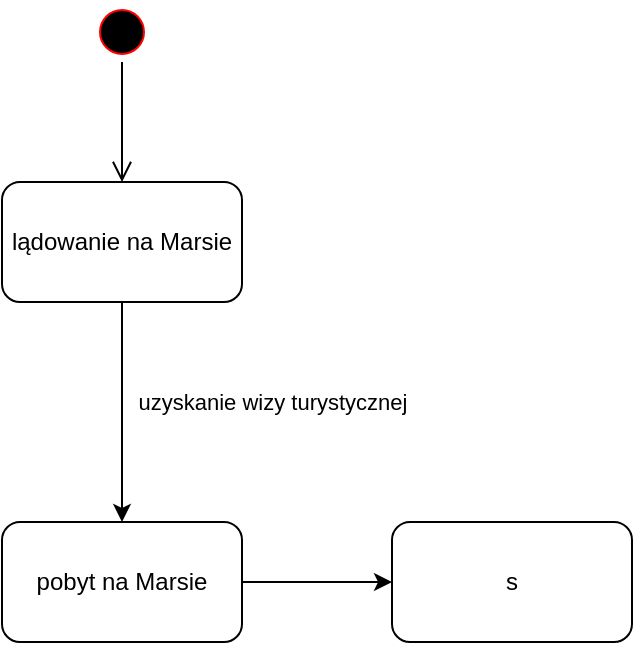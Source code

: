 <mxfile version="24.2.0" type="github">
  <diagram name="Strona-1" id="8CRNDZE9Izpj1-qc91zi">
    <mxGraphModel dx="480" dy="531" grid="1" gridSize="10" guides="1" tooltips="1" connect="1" arrows="1" fold="1" page="1" pageScale="1" pageWidth="1169" pageHeight="827" math="0" shadow="0">
      <root>
        <mxCell id="0" />
        <mxCell id="1" parent="0" />
        <mxCell id="taRefr_oqiKTdeL5wk_o-3" value="" style="ellipse;html=1;shape=startState;fillColor=#000000;strokeColor=#ff0000;" vertex="1" parent="1">
          <mxGeometry x="140" y="210" width="30" height="30" as="geometry" />
        </mxCell>
        <mxCell id="taRefr_oqiKTdeL5wk_o-4" value="" style="edgeStyle=orthogonalEdgeStyle;html=1;verticalAlign=bottom;endArrow=open;endSize=8;strokeColor=#000000;rounded=0;" edge="1" source="taRefr_oqiKTdeL5wk_o-3" parent="1" target="taRefr_oqiKTdeL5wk_o-5">
          <mxGeometry relative="1" as="geometry">
            <mxPoint x="155" y="300" as="targetPoint" />
          </mxGeometry>
        </mxCell>
        <mxCell id="taRefr_oqiKTdeL5wk_o-7" value="uzyskanie wizy turystycznej" style="edgeStyle=orthogonalEdgeStyle;rounded=0;orthogonalLoop=1;jettySize=auto;html=1;" edge="1" parent="1" source="taRefr_oqiKTdeL5wk_o-5" target="taRefr_oqiKTdeL5wk_o-6">
          <mxGeometry x="-0.091" y="75" relative="1" as="geometry">
            <mxPoint as="offset" />
          </mxGeometry>
        </mxCell>
        <mxCell id="taRefr_oqiKTdeL5wk_o-5" value="lądowanie na Marsie" style="rounded=1;whiteSpace=wrap;html=1;" vertex="1" parent="1">
          <mxGeometry x="95" y="300" width="120" height="60" as="geometry" />
        </mxCell>
        <mxCell id="taRefr_oqiKTdeL5wk_o-9" style="edgeStyle=orthogonalEdgeStyle;rounded=0;orthogonalLoop=1;jettySize=auto;html=1;" edge="1" parent="1" source="taRefr_oqiKTdeL5wk_o-6" target="taRefr_oqiKTdeL5wk_o-8">
          <mxGeometry relative="1" as="geometry" />
        </mxCell>
        <mxCell id="taRefr_oqiKTdeL5wk_o-6" value="pobyt na Marsie" style="rounded=1;whiteSpace=wrap;html=1;" vertex="1" parent="1">
          <mxGeometry x="95" y="470" width="120" height="60" as="geometry" />
        </mxCell>
        <mxCell id="taRefr_oqiKTdeL5wk_o-8" value="s" style="rounded=1;whiteSpace=wrap;html=1;" vertex="1" parent="1">
          <mxGeometry x="290" y="470" width="120" height="60" as="geometry" />
        </mxCell>
      </root>
    </mxGraphModel>
  </diagram>
</mxfile>

